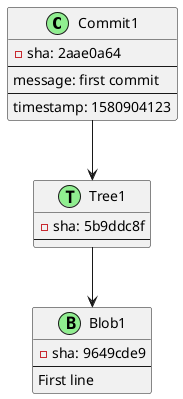 @startuml

class Commit1 <<(C,lightgreen)>> {
-sha: 2aae0a64
--
message: first commit
--
timestamp: 1580904123
}
class Tree1 <<(T,lightgreen)>> {
-sha: 5b9ddc8f
--
}
class Blob1 <<(B,lightgreen)>> {
-sha: 9649cde9
--
First line
}
Commit1 --> Tree1
Tree1 --> Blob1

@enduml